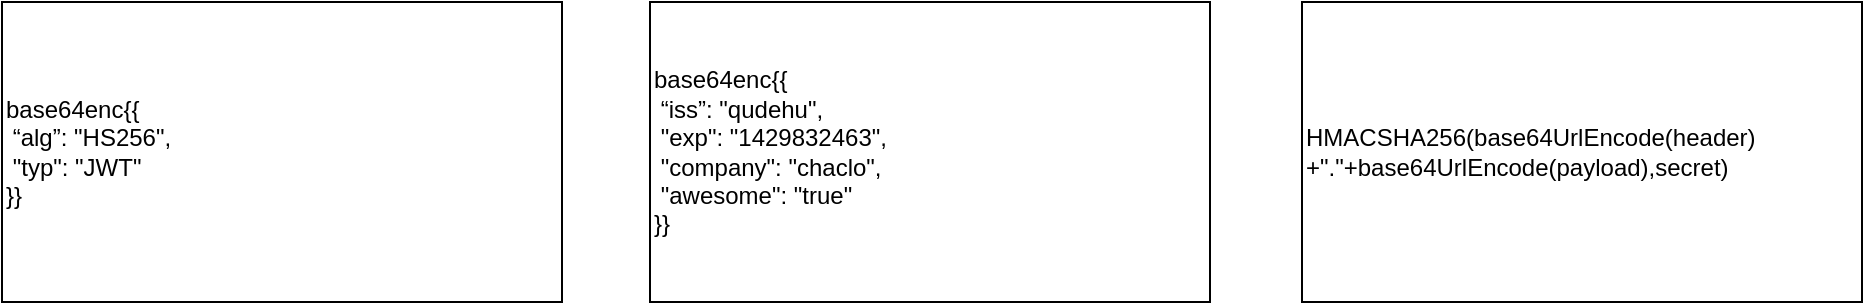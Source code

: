 <mxfile version="15.7.0" type="github">
  <diagram id="yGkLPgfmihIIyjirV-W2" name="第 1 页">
    <mxGraphModel dx="1102" dy="674" grid="1" gridSize="10" guides="1" tooltips="1" connect="1" arrows="1" fold="1" page="1" pageScale="1" pageWidth="827" pageHeight="1169" math="0" shadow="0">
      <root>
        <mxCell id="0" />
        <mxCell id="1" parent="0" />
        <mxCell id="Tj5IRXzhEHUmC_tsFu-O-1" value="base64enc{{&lt;br&gt;&lt;span style=&quot;white-space: pre&quot;&gt;	&lt;/span&gt;“alg”: &quot;HS256&quot;,&lt;br&gt;&lt;span style=&quot;white-space: pre&quot;&gt;	&lt;/span&gt;&quot;typ&quot;: &quot;JWT&quot;&amp;nbsp;&amp;nbsp;&lt;br&gt;}}" style="rounded=0;whiteSpace=wrap;html=1;align=left;" vertex="1" parent="1">
          <mxGeometry x="90" y="170" width="280" height="150" as="geometry" />
        </mxCell>
        <mxCell id="Tj5IRXzhEHUmC_tsFu-O-2" value="base64enc{{&lt;br&gt;&lt;span style=&quot;white-space: pre&quot;&gt;	&lt;/span&gt;“iss”: &quot;qudehu&quot;,&lt;br&gt;&lt;span style=&quot;white-space: pre&quot;&gt;	&lt;/span&gt;&quot;exp&quot;: &quot;1429832463&quot;,&lt;br&gt;&lt;span style=&quot;white-space: pre&quot;&gt;	&lt;/span&gt;&quot;company&quot;: &quot;chaclo&quot;,&lt;br&gt;&lt;span style=&quot;white-space: pre&quot;&gt;	&lt;/span&gt;&quot;awesome&quot;: &quot;true&quot;&amp;nbsp;&amp;nbsp;&lt;br&gt;}}" style="rounded=0;whiteSpace=wrap;html=1;align=left;" vertex="1" parent="1">
          <mxGeometry x="414" y="170" width="280" height="150" as="geometry" />
        </mxCell>
        <mxCell id="Tj5IRXzhEHUmC_tsFu-O-3" value="HMACSHA256(base64UrlEncode(header)&lt;br&gt;+&quot;.&quot;+base64UrlEncode(payload),secret)" style="rounded=0;whiteSpace=wrap;html=1;align=left;" vertex="1" parent="1">
          <mxGeometry x="740" y="170" width="280" height="150" as="geometry" />
        </mxCell>
      </root>
    </mxGraphModel>
  </diagram>
</mxfile>
